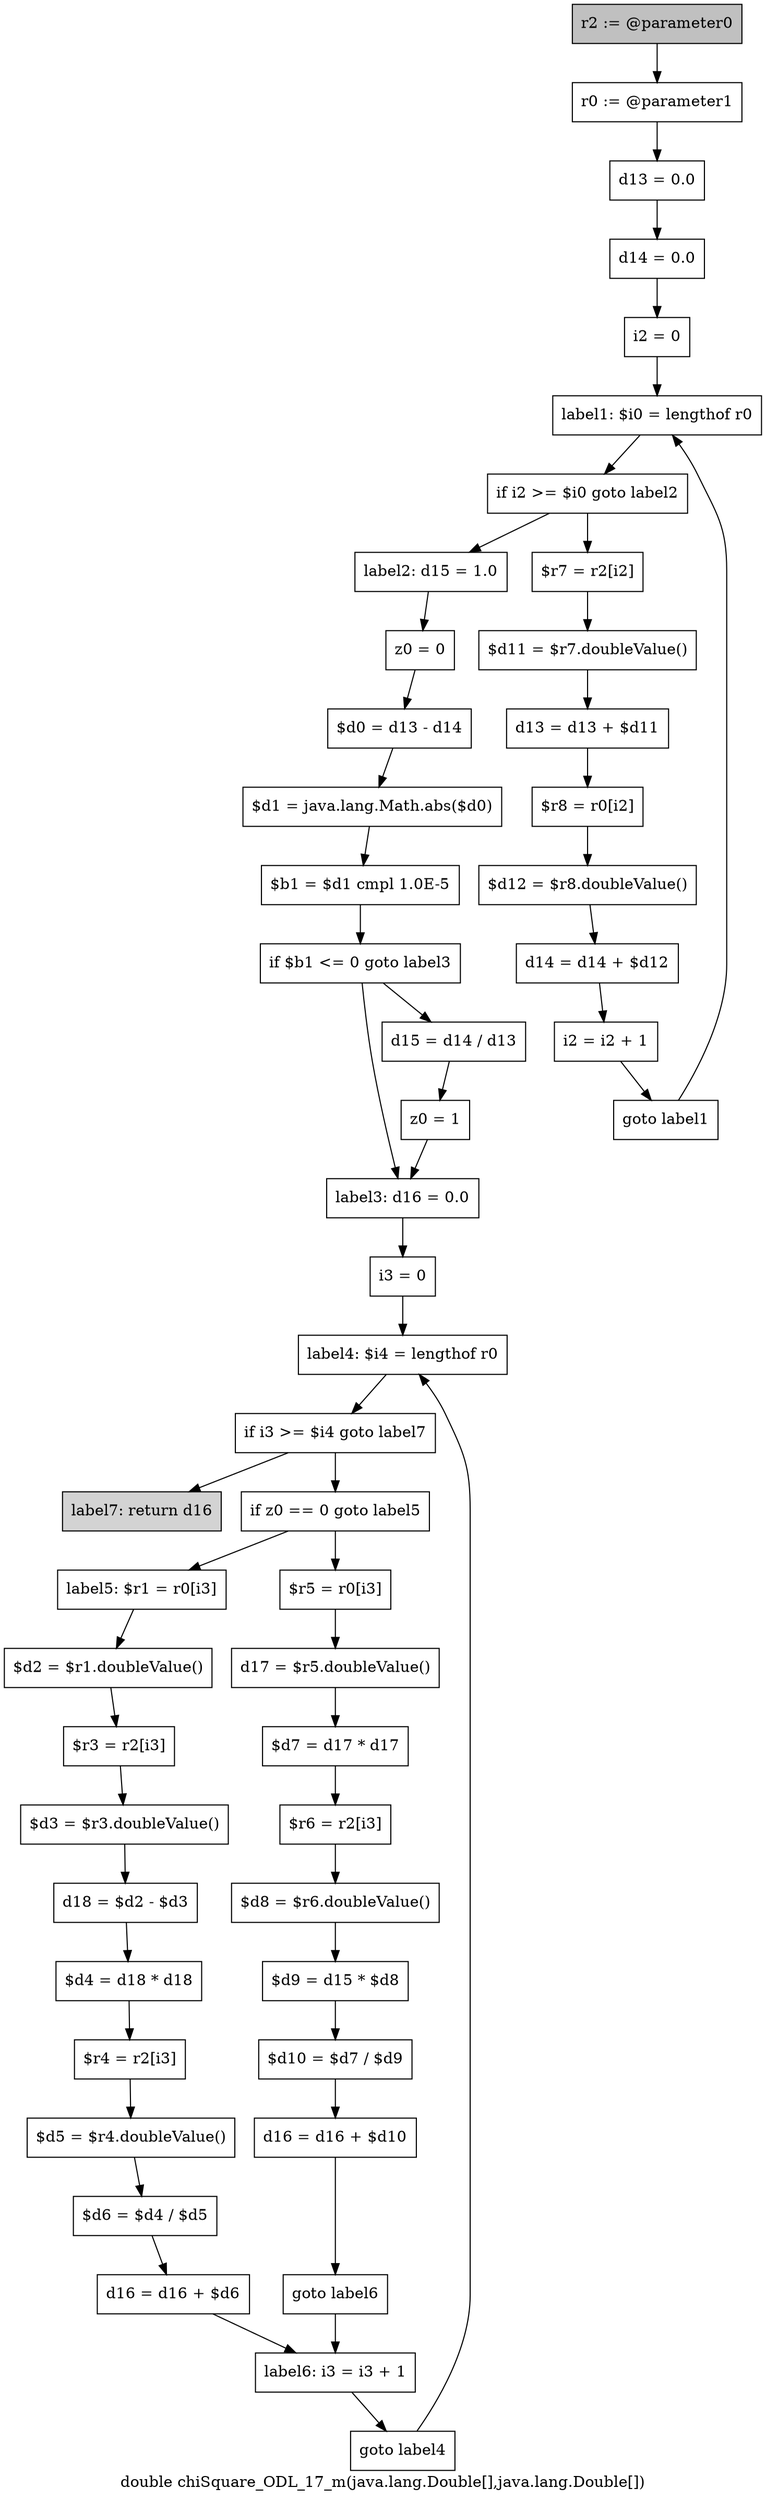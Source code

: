 digraph "double chiSquare_ODL_17_m(java.lang.Double[],java.lang.Double[])" {
    label="double chiSquare_ODL_17_m(java.lang.Double[],java.lang.Double[])";
    node [shape=box];
    "0" [style=filled,fillcolor=gray,label="r2 := @parameter0",];
    "1" [label="r0 := @parameter1",];
    "0"->"1";
    "2" [label="d13 = 0.0",];
    "1"->"2";
    "3" [label="d14 = 0.0",];
    "2"->"3";
    "4" [label="i2 = 0",];
    "3"->"4";
    "5" [label="label1: $i0 = lengthof r0",];
    "4"->"5";
    "6" [label="if i2 >= $i0 goto label2",];
    "5"->"6";
    "7" [label="$r7 = r2[i2]",];
    "6"->"7";
    "15" [label="label2: d15 = 1.0",];
    "6"->"15";
    "8" [label="$d11 = $r7.doubleValue()",];
    "7"->"8";
    "9" [label="d13 = d13 + $d11",];
    "8"->"9";
    "10" [label="$r8 = r0[i2]",];
    "9"->"10";
    "11" [label="$d12 = $r8.doubleValue()",];
    "10"->"11";
    "12" [label="d14 = d14 + $d12",];
    "11"->"12";
    "13" [label="i2 = i2 + 1",];
    "12"->"13";
    "14" [label="goto label1",];
    "13"->"14";
    "14"->"5";
    "16" [label="z0 = 0",];
    "15"->"16";
    "17" [label="$d0 = d13 - d14",];
    "16"->"17";
    "18" [label="$d1 = java.lang.Math.abs($d0)",];
    "17"->"18";
    "19" [label="$b1 = $d1 cmpl 1.0E-5",];
    "18"->"19";
    "20" [label="if $b1 <= 0 goto label3",];
    "19"->"20";
    "21" [label="d15 = d14 / d13",];
    "20"->"21";
    "23" [label="label3: d16 = 0.0",];
    "20"->"23";
    "22" [label="z0 = 1",];
    "21"->"22";
    "22"->"23";
    "24" [label="i3 = 0",];
    "23"->"24";
    "25" [label="label4: $i4 = lengthof r0",];
    "24"->"25";
    "26" [label="if i3 >= $i4 goto label7",];
    "25"->"26";
    "27" [label="if z0 == 0 goto label5",];
    "26"->"27";
    "49" [style=filled,fillcolor=lightgray,label="label7: return d16",];
    "26"->"49";
    "28" [label="$r5 = r0[i3]",];
    "27"->"28";
    "37" [label="label5: $r1 = r0[i3]",];
    "27"->"37";
    "29" [label="d17 = $r5.doubleValue()",];
    "28"->"29";
    "30" [label="$d7 = d17 * d17",];
    "29"->"30";
    "31" [label="$r6 = r2[i3]",];
    "30"->"31";
    "32" [label="$d8 = $r6.doubleValue()",];
    "31"->"32";
    "33" [label="$d9 = d15 * $d8",];
    "32"->"33";
    "34" [label="$d10 = $d7 / $d9",];
    "33"->"34";
    "35" [label="d16 = d16 + $d10",];
    "34"->"35";
    "36" [label="goto label6",];
    "35"->"36";
    "47" [label="label6: i3 = i3 + 1",];
    "36"->"47";
    "38" [label="$d2 = $r1.doubleValue()",];
    "37"->"38";
    "39" [label="$r3 = r2[i3]",];
    "38"->"39";
    "40" [label="$d3 = $r3.doubleValue()",];
    "39"->"40";
    "41" [label="d18 = $d2 - $d3",];
    "40"->"41";
    "42" [label="$d4 = d18 * d18",];
    "41"->"42";
    "43" [label="$r4 = r2[i3]",];
    "42"->"43";
    "44" [label="$d5 = $r4.doubleValue()",];
    "43"->"44";
    "45" [label="$d6 = $d4 / $d5",];
    "44"->"45";
    "46" [label="d16 = d16 + $d6",];
    "45"->"46";
    "46"->"47";
    "48" [label="goto label4",];
    "47"->"48";
    "48"->"25";
}
